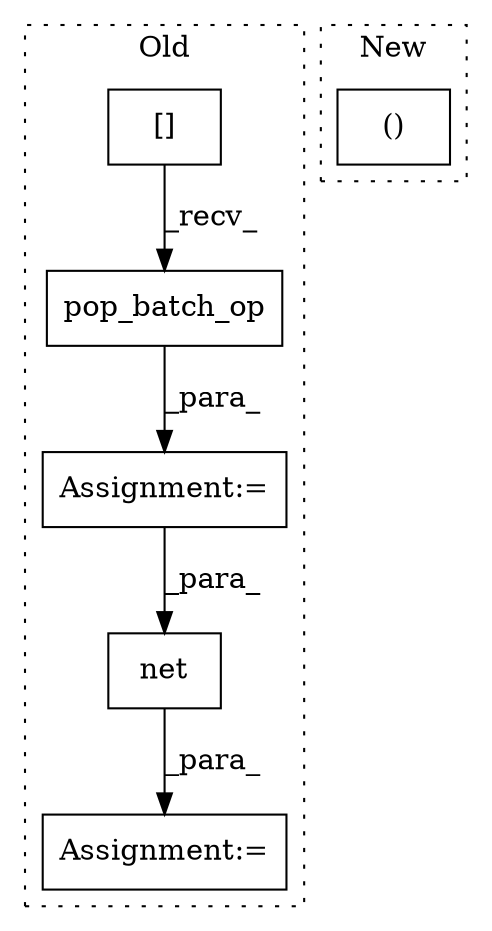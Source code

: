 digraph G {
subgraph cluster0 {
1 [label="net" a="32" s="8543,8569" l="4,1" shape="box"];
3 [label="Assignment:=" a="7" s="8537" l="1" shape="box"];
4 [label="Assignment:=" a="7" s="8469" l="1" shape="box"];
5 [label="pop_batch_op" a="32" s="8444" l="14" shape="box"];
6 [label="[]" a="2" s="8422,8442" l="19,1" shape="box"];
label = "Old";
style="dotted";
}
subgraph cluster1 {
2 [label="()" a="106" s="9945" l="29" shape="box"];
label = "New";
style="dotted";
}
1 -> 3 [label="_para_"];
4 -> 1 [label="_para_"];
5 -> 4 [label="_para_"];
6 -> 5 [label="_recv_"];
}